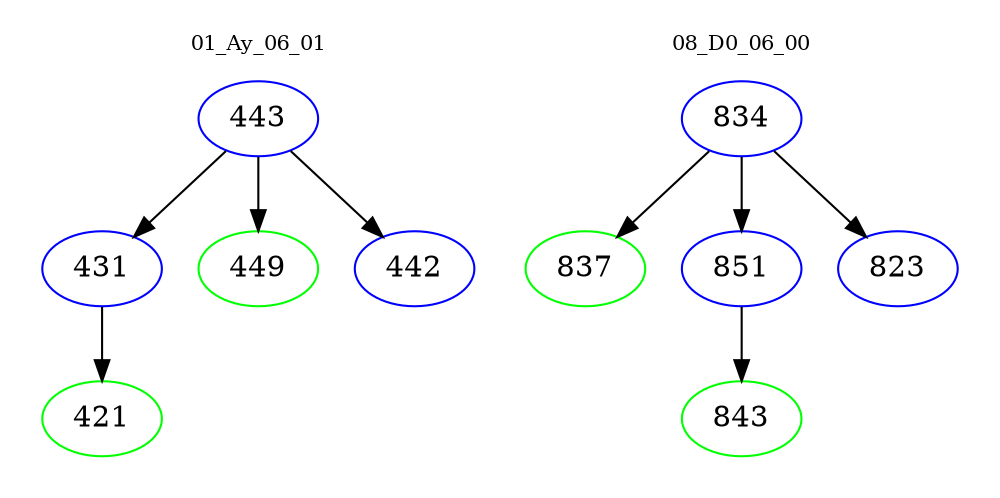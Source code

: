 digraph{
subgraph cluster_0 {
color = white
label = "01_Ay_06_01";
fontsize=10;
T0_443 [label="443", color="blue"]
T0_443 -> T0_431 [color="black"]
T0_431 [label="431", color="blue"]
T0_431 -> T0_421 [color="black"]
T0_421 [label="421", color="green"]
T0_443 -> T0_449 [color="black"]
T0_449 [label="449", color="green"]
T0_443 -> T0_442 [color="black"]
T0_442 [label="442", color="blue"]
}
subgraph cluster_1 {
color = white
label = "08_D0_06_00";
fontsize=10;
T1_834 [label="834", color="blue"]
T1_834 -> T1_837 [color="black"]
T1_837 [label="837", color="green"]
T1_834 -> T1_851 [color="black"]
T1_851 [label="851", color="blue"]
T1_851 -> T1_843 [color="black"]
T1_843 [label="843", color="green"]
T1_834 -> T1_823 [color="black"]
T1_823 [label="823", color="blue"]
}
}
